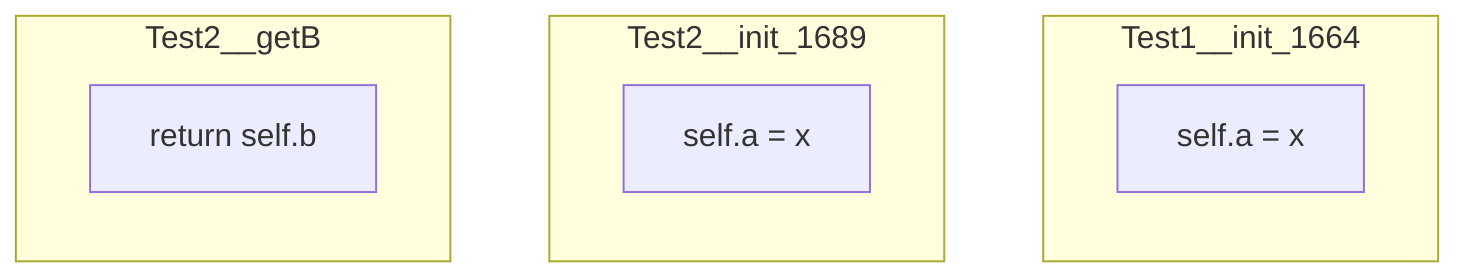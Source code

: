 graph TD
subgraph Test1__init_1664
    Test1__init_1664_68["self.a = x"]:::exitNode
end
subgraph Test2__init_1689
    Test2__init_1689_69["self.a = x"]:::exitNode
end
subgraph Test2__getB
    Test2__getB_70["return self.b"]:::exitNode
end